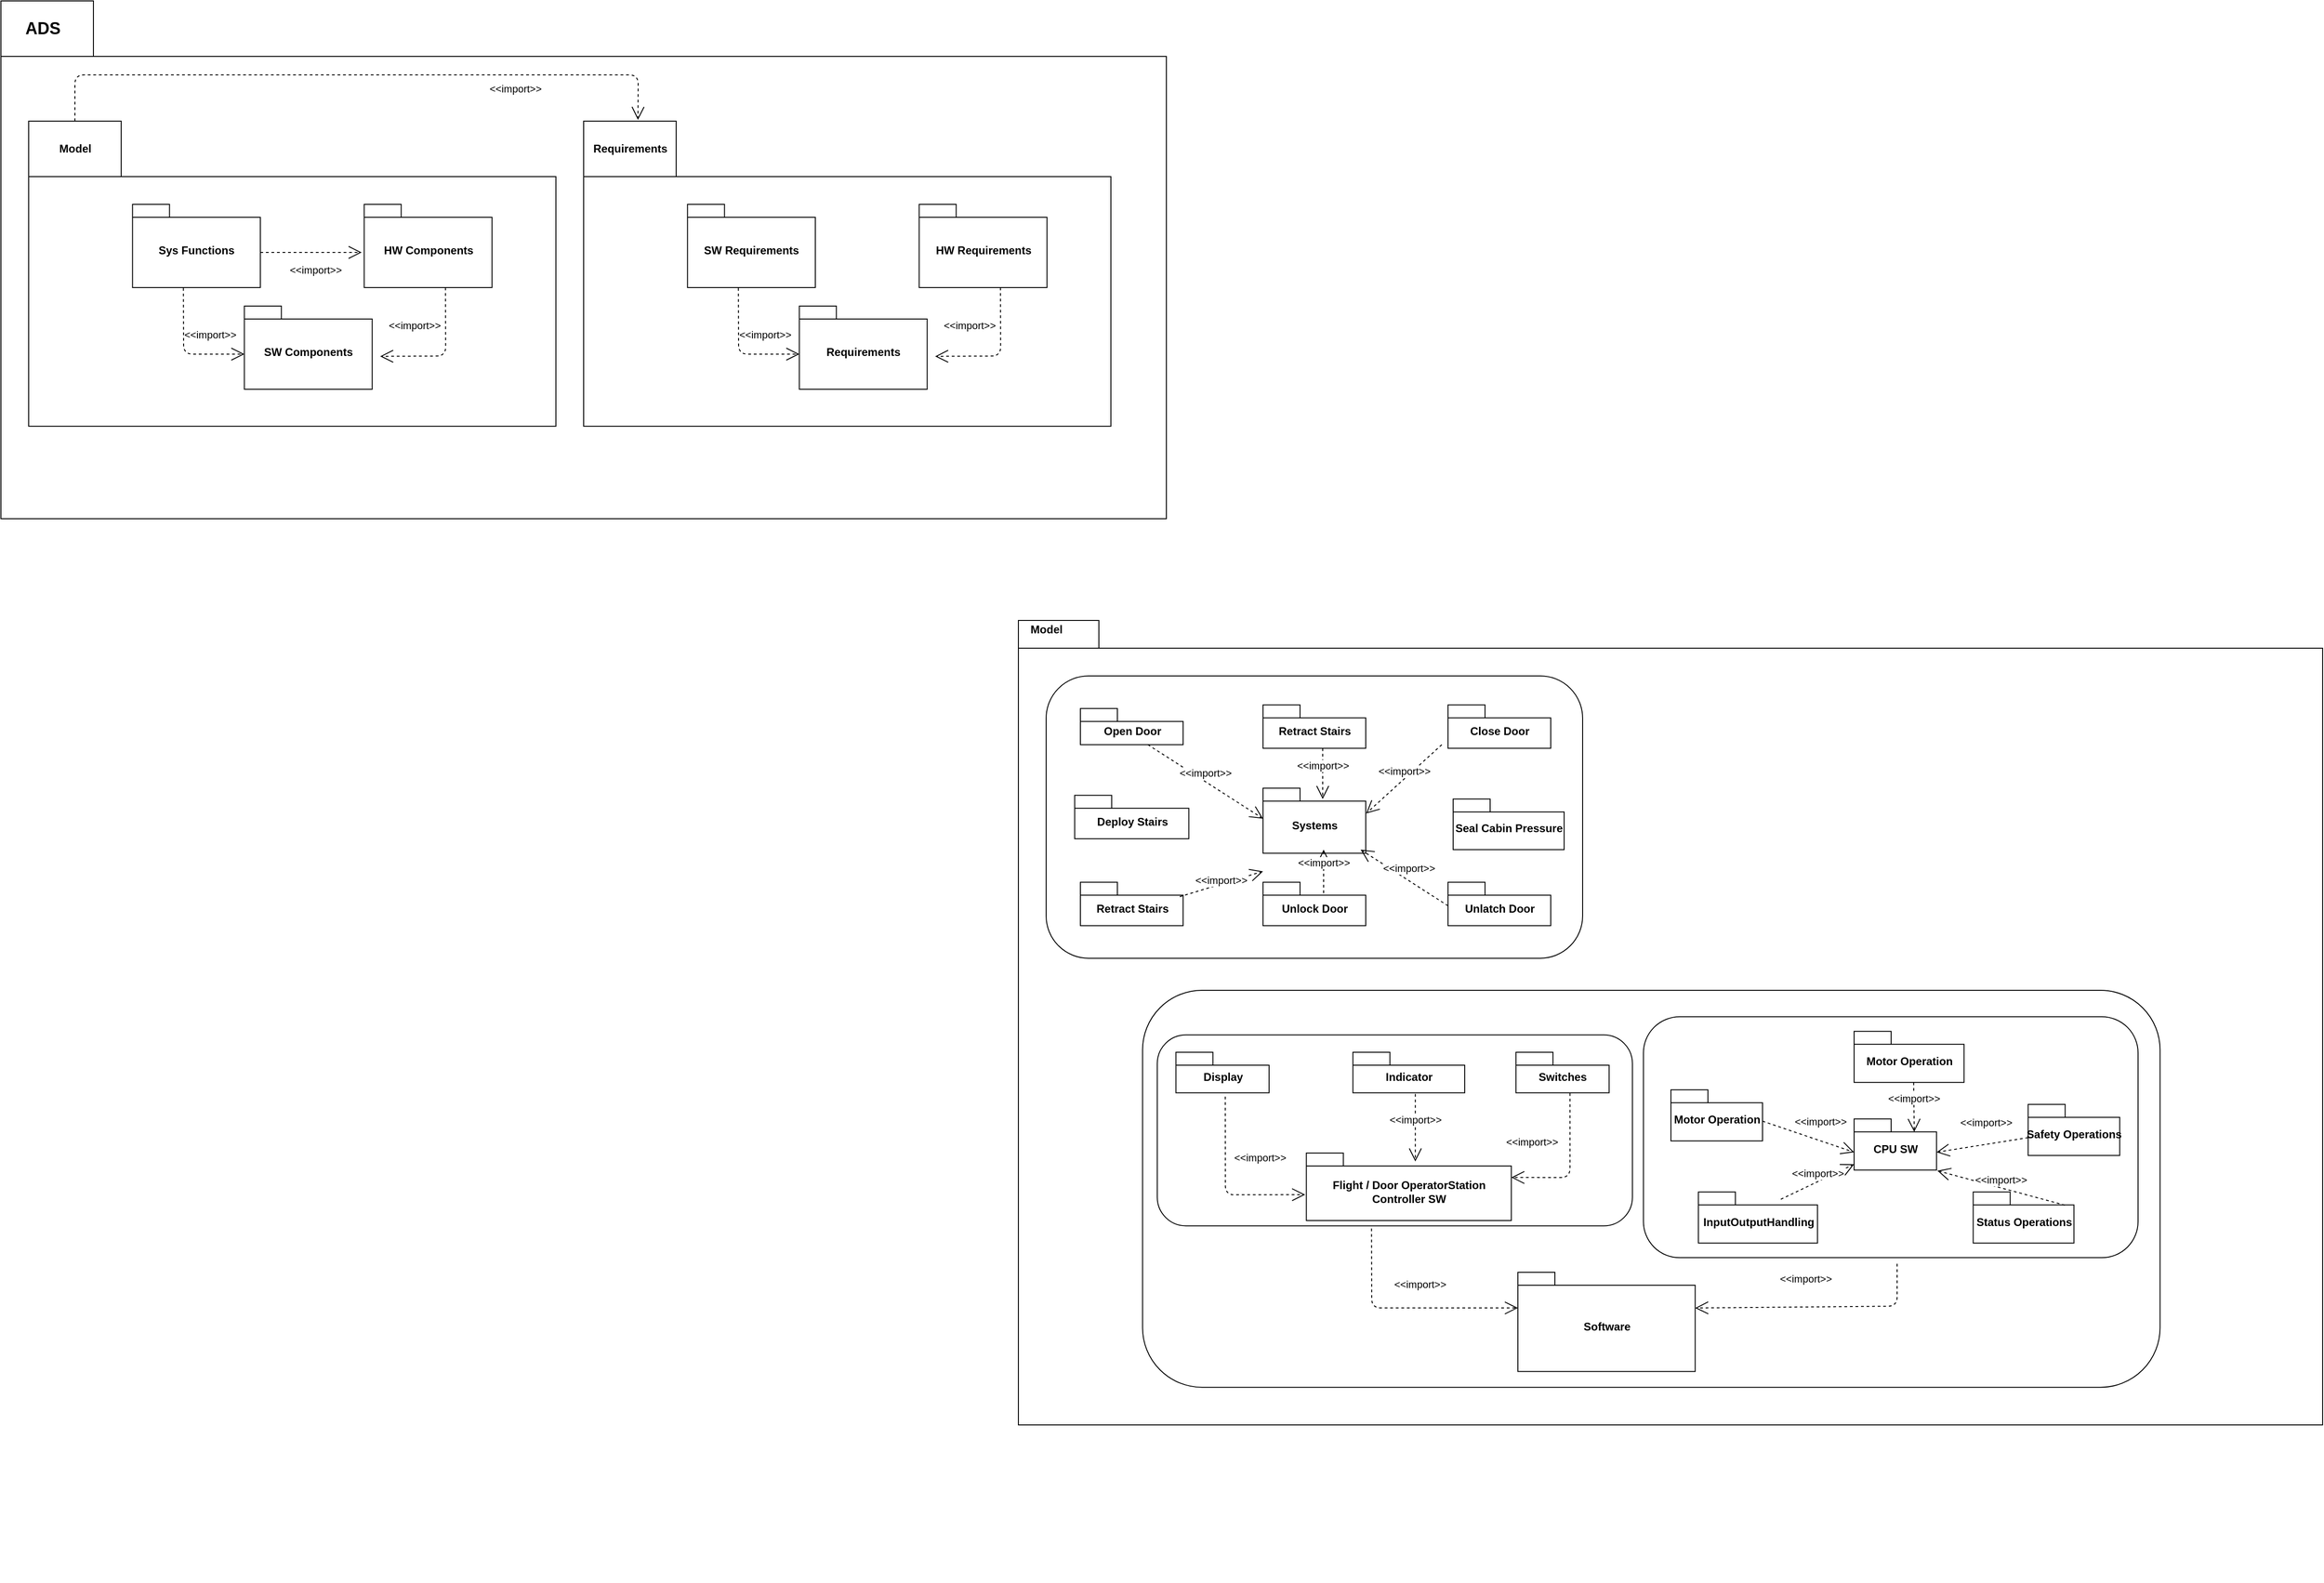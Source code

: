 <mxfile version="14.7.0" type="github">
  <diagram name="Page-1" id="5f0bae14-7c28-e335-631c-24af17079c00">
    <mxGraphModel dx="2591" dy="1030" grid="1" gridSize="10" guides="1" tooltips="1" connect="1" arrows="1" fold="1" page="1" pageScale="1" pageWidth="1100" pageHeight="850" background="none" math="0" shadow="0">
      <root>
        <mxCell id="0" />
        <mxCell id="1" parent="0" />
        <mxCell id="LVj0R4BeIXPEFF04GviU-104" value="" style="shape=folder;fontStyle=1;spacingTop=10;tabWidth=100;tabHeight=60;tabPosition=left;html=1;" vertex="1" parent="1">
          <mxGeometry x="-780" y="620" width="1260" height="560" as="geometry" />
        </mxCell>
        <mxCell id="LVj0R4BeIXPEFF04GviU-92" value="" style="group" vertex="1" connectable="0" parent="1">
          <mxGeometry x="320" y="1290" width="1410" height="1040" as="geometry" />
        </mxCell>
        <mxCell id="LVj0R4BeIXPEFF04GviU-5" value="&amp;nbsp;&amp;nbsp;" style="shape=folder;fontStyle=1;spacingTop=10;tabWidth=40;tabHeight=30;tabPosition=left;html=1;" vertex="1" parent="LVj0R4BeIXPEFF04GviU-92">
          <mxGeometry width="1410" height="870" as="geometry" />
        </mxCell>
        <mxCell id="LVj0R4BeIXPEFF04GviU-16" value="Model" style="text;html=1;align=center;verticalAlign=middle;resizable=0;points=[];autosize=1;strokeColor=none;fontStyle=1" vertex="1" parent="LVj0R4BeIXPEFF04GviU-92">
          <mxGeometry x="5" width="50" height="20" as="geometry" />
        </mxCell>
        <mxCell id="LVj0R4BeIXPEFF04GviU-90" value="" style="group" vertex="1" connectable="0" parent="LVj0R4BeIXPEFF04GviU-92">
          <mxGeometry x="150" y="399.999" width="1110" height="572.477" as="geometry" />
        </mxCell>
        <mxCell id="LVj0R4BeIXPEFF04GviU-38" value="" style="group" vertex="1" connectable="0" parent="LVj0R4BeIXPEFF04GviU-90">
          <mxGeometry width="1110" height="572.477" as="geometry" />
        </mxCell>
        <mxCell id="LVj0R4BeIXPEFF04GviU-39" value="z" style="group" vertex="1" connectable="0" parent="LVj0R4BeIXPEFF04GviU-38">
          <mxGeometry width="1110" height="572.477" as="geometry" />
        </mxCell>
        <mxCell id="LVj0R4BeIXPEFF04GviU-40" value="" style="group" vertex="1" connectable="0" parent="LVj0R4BeIXPEFF04GviU-39">
          <mxGeometry x="-35.744" width="1145.744" height="572.477" as="geometry" />
        </mxCell>
        <mxCell id="LVj0R4BeIXPEFF04GviU-41" value="" style="rounded=1;whiteSpace=wrap;html=1;" vertex="1" parent="LVj0R4BeIXPEFF04GviU-40">
          <mxGeometry x="20" width="1100" height="429.358" as="geometry" />
        </mxCell>
        <mxCell id="LVj0R4BeIXPEFF04GviU-42" value="Software" style="shape=folder;fontStyle=1;spacingTop=10;tabWidth=40;tabHeight=14;tabPosition=left;html=1;" vertex="1" parent="LVj0R4BeIXPEFF04GviU-40">
          <mxGeometry x="425.748" y="304.964" width="191.677" height="107.242" as="geometry" />
        </mxCell>
        <mxCell id="LVj0R4BeIXPEFF04GviU-71" value="" style="group" vertex="1" connectable="0" parent="LVj0R4BeIXPEFF04GviU-40">
          <mxGeometry x="561.49" y="28.624" width="584.25" height="276.344" as="geometry" />
        </mxCell>
        <mxCell id="LVj0R4BeIXPEFF04GviU-65" value="" style="group" vertex="1" connectable="0" parent="LVj0R4BeIXPEFF04GviU-71">
          <mxGeometry width="584.25" height="276.344" as="geometry" />
        </mxCell>
        <mxCell id="LVj0R4BeIXPEFF04GviU-59" value="" style="rounded=1;whiteSpace=wrap;html=1;" vertex="1" parent="LVj0R4BeIXPEFF04GviU-65">
          <mxGeometry width="534.737" height="260.553" as="geometry" />
        </mxCell>
        <mxCell id="LVj0R4BeIXPEFF04GviU-50" value="CPU SW" style="shape=folder;fontStyle=1;spacingTop=10;tabWidth=40;tabHeight=14;tabPosition=left;html=1;" vertex="1" parent="LVj0R4BeIXPEFF04GviU-65">
          <mxGeometry x="227.758" y="110.538" width="89.123" height="55.269" as="geometry" />
        </mxCell>
        <mxCell id="LVj0R4BeIXPEFF04GviU-60" value="Motor Operation" style="shape=folder;fontStyle=1;spacingTop=10;tabWidth=40;tabHeight=14;tabPosition=left;html=1;" vertex="1" parent="LVj0R4BeIXPEFF04GviU-65">
          <mxGeometry x="227.758" y="15.791" width="118.831" height="55.269" as="geometry" />
        </mxCell>
        <mxCell id="LVj0R4BeIXPEFF04GviU-61" value="Safety Operations&lt;span style=&quot;color: rgba(0 , 0 , 0 , 0) ; font-family: monospace ; font-size: 0px ; font-weight: 400&quot;&gt;%3CmxGraphModel%3E%3Croot%3E%3CmxCell%20id%3D%220%22%2F%3E%3CmxCell%20id%3D%221%22%20parent%3D%220%22%2F%3E%3CmxCell%20id%3D%222%22%20value%3D%22Motor%20Operation%22%20style%3D%22shape%3Dfolder%3BfontStyle%3D1%3BspacingTop%3D10%3BtabWidth%3D40%3BtabHeight%3D14%3BtabPosition%3Dleft%3Bhtml%3D1%3B%22%20vertex%3D%221%22%20parent%3D%221%22%3E%3CmxGeometry%20x%3D%221029.654%22%20y%3D%22930%22%20width%3D%22146.9%22%20height%3D%2270%22%20as%3D%22geometry%22%2F%3E%3C%2FmxCell%3E%3C%2Froot%3E%3C%2FmxGraphModel%3E&lt;/span&gt;" style="shape=folder;fontStyle=1;spacingTop=10;tabWidth=40;tabHeight=14;tabPosition=left;html=1;" vertex="1" parent="LVj0R4BeIXPEFF04GviU-65">
          <mxGeometry x="415.907" y="94.747" width="99.025" height="55.269" as="geometry" />
        </mxCell>
        <mxCell id="LVj0R4BeIXPEFF04GviU-62" value="Status Operations" style="shape=folder;fontStyle=1;spacingTop=10;tabWidth=40;tabHeight=14;tabPosition=left;html=1;" vertex="1" parent="LVj0R4BeIXPEFF04GviU-65">
          <mxGeometry x="356.492" y="189.493" width="108.928" height="55.269" as="geometry" />
        </mxCell>
        <mxCell id="LVj0R4BeIXPEFF04GviU-63" value="InputOutputHandling" style="shape=folder;fontStyle=1;spacingTop=10;tabWidth=40;tabHeight=14;tabPosition=left;html=1;" vertex="1" parent="LVj0R4BeIXPEFF04GviU-65">
          <mxGeometry x="59.415" y="189.493" width="128.733" height="55.269" as="geometry" />
        </mxCell>
        <mxCell id="LVj0R4BeIXPEFF04GviU-64" value="Motor Operation" style="shape=folder;fontStyle=1;spacingTop=10;tabWidth=40;tabHeight=14;tabPosition=left;html=1;" vertex="1" parent="LVj0R4BeIXPEFF04GviU-65">
          <mxGeometry x="29.708" y="78.955" width="99.025" height="55.269" as="geometry" />
        </mxCell>
        <mxCell id="LVj0R4BeIXPEFF04GviU-66" value="&amp;lt;&amp;lt;import&amp;gt;&amp;gt;" style="edgeStyle=none;html=1;endArrow=open;endSize=12;dashed=1;verticalAlign=bottom;entryX=0;entryY=0;entryDx=65;entryDy=14;entryPerimeter=0;" edge="1" parent="LVj0R4BeIXPEFF04GviU-65" target="LVj0R4BeIXPEFF04GviU-50">
          <mxGeometry width="160" relative="1" as="geometry">
            <mxPoint x="292.125" y="71.06" as="sourcePoint" />
            <mxPoint x="297.076" y="168.175" as="targetPoint" />
          </mxGeometry>
        </mxCell>
        <mxCell id="LVj0R4BeIXPEFF04GviU-69" value="&amp;lt;&amp;lt;import&amp;gt;&amp;gt;" style="edgeStyle=none;html=1;endArrow=open;endSize=12;dashed=1;verticalAlign=bottom;entryX=0;entryY=0;entryDx=90;entryDy=56;entryPerimeter=0;" edge="1" parent="LVj0R4BeIXPEFF04GviU-65" target="LVj0R4BeIXPEFF04GviU-50">
          <mxGeometry width="160" relative="1" as="geometry">
            <mxPoint x="455.515" y="203.705" as="sourcePoint" />
            <mxPoint x="356.492" y="165.807" as="targetPoint" />
          </mxGeometry>
        </mxCell>
        <mxCell id="LVj0R4BeIXPEFF04GviU-87" value="&amp;lt;&amp;lt;import&amp;gt;&amp;gt;" style="edgeStyle=none;html=1;endArrow=open;endSize=12;dashed=1;verticalAlign=bottom;entryX=0;entryY=0;entryDx=89.123;entryDy=35.963;entryPerimeter=0;exitX=0;exitY=0;exitDx=0;exitDy=35.963;exitPerimeter=0;" edge="1" parent="LVj0R4BeIXPEFF04GviU-65" source="LVj0R4BeIXPEFF04GviU-61" target="LVj0R4BeIXPEFF04GviU-50">
          <mxGeometry x="-0.121" y="-14" width="160" relative="1" as="geometry">
            <mxPoint x="419.991" y="75.982" as="sourcePoint" />
            <mxPoint x="519.018" y="93.406" as="targetPoint" />
            <mxPoint as="offset" />
          </mxGeometry>
        </mxCell>
        <mxCell id="LVj0R4BeIXPEFF04GviU-67" value="&amp;lt;&amp;lt;import&amp;gt;&amp;gt;" style="edgeStyle=none;html=1;endArrow=open;endSize=12;dashed=1;verticalAlign=bottom;entryX=0;entryY=0;entryDx=0;entryDy=35.963;entryPerimeter=0;" edge="1" parent="LVj0R4BeIXPEFF04GviU-71" target="LVj0R4BeIXPEFF04GviU-50">
          <mxGeometry x="0.197" y="11" width="160" relative="1" as="geometry">
            <mxPoint x="128.731" y="112.906" as="sourcePoint" />
            <mxPoint x="131.932" y="163.438" as="targetPoint" />
            <mxPoint as="offset" />
          </mxGeometry>
        </mxCell>
        <mxCell id="LVj0R4BeIXPEFF04GviU-68" value="&amp;lt;&amp;lt;import&amp;gt;&amp;gt;" style="edgeStyle=none;html=1;endArrow=open;endSize=12;dashed=1;verticalAlign=bottom;" edge="1" parent="LVj0R4BeIXPEFF04GviU-71" target="LVj0R4BeIXPEFF04GviU-50">
          <mxGeometry width="160" relative="1" as="geometry">
            <mxPoint x="148.536" y="197.389" as="sourcePoint" />
            <mxPoint x="247.564" y="214.814" as="targetPoint" />
          </mxGeometry>
        </mxCell>
        <mxCell id="LVj0R4BeIXPEFF04GviU-72" value="" style="group" vertex="1" connectable="0" parent="LVj0R4BeIXPEFF04GviU-40">
          <mxGeometry x="15.75" y="30" width="594.25" height="219.01" as="geometry" />
        </mxCell>
        <mxCell id="LVj0R4BeIXPEFF04GviU-73" value="" style="group" vertex="1" connectable="0" parent="LVj0R4BeIXPEFF04GviU-72">
          <mxGeometry y="18.251" width="594.25" height="219.01" as="geometry" />
        </mxCell>
        <mxCell id="LVj0R4BeIXPEFF04GviU-74" value="" style="rounded=1;whiteSpace=wrap;html=1;" vertex="1" parent="LVj0R4BeIXPEFF04GviU-73">
          <mxGeometry x="20.144" width="513.674" height="206.499" as="geometry" />
        </mxCell>
        <mxCell id="LVj0R4BeIXPEFF04GviU-75" value="Flight / Door OperatorStation &lt;br&gt;Controller SW" style="shape=folder;fontStyle=1;spacingTop=10;tabWidth=40;tabHeight=14;tabPosition=left;html=1;" vertex="1" parent="LVj0R4BeIXPEFF04GviU-73">
          <mxGeometry x="181.297" y="127.756" width="221.585" height="73.003" as="geometry" />
        </mxCell>
        <mxCell id="LVj0R4BeIXPEFF04GviU-76" value="Indicator" style="shape=folder;fontStyle=1;spacingTop=10;tabWidth=40;tabHeight=14;tabPosition=left;html=1;" vertex="1" parent="LVj0R4BeIXPEFF04GviU-73">
          <mxGeometry x="231.657" y="18.775" width="120.864" height="43.802" as="geometry" />
        </mxCell>
        <mxCell id="LVj0R4BeIXPEFF04GviU-77" value="Switches" style="shape=folder;fontStyle=1;spacingTop=10;tabWidth=40;tabHeight=14;tabPosition=left;html=1;" vertex="1" parent="LVj0R4BeIXPEFF04GviU-73">
          <mxGeometry x="407.917" y="18.772" width="100.72" height="43.802" as="geometry" />
        </mxCell>
        <mxCell id="LVj0R4BeIXPEFF04GviU-80" value="Display" style="shape=folder;fontStyle=1;spacingTop=10;tabWidth=40;tabHeight=14;tabPosition=left;html=1;" vertex="1" parent="LVj0R4BeIXPEFF04GviU-73">
          <mxGeometry x="40.288" y="18.772" width="100.72" height="43.802" as="geometry" />
        </mxCell>
        <mxCell id="LVj0R4BeIXPEFF04GviU-81" value="&amp;lt;&amp;lt;import&amp;gt;&amp;gt;" style="edgeStyle=none;html=1;endArrow=open;endSize=12;dashed=1;verticalAlign=bottom;" edge="1" parent="LVj0R4BeIXPEFF04GviU-73">
          <mxGeometry width="160" relative="1" as="geometry">
            <mxPoint x="299.119" y="63.878" as="sourcePoint" />
            <mxPoint x="299.119" y="136.881" as="targetPoint" />
          </mxGeometry>
        </mxCell>
        <mxCell id="LVj0R4BeIXPEFF04GviU-85" value="&amp;lt;&amp;lt;import&amp;gt;&amp;gt;" style="edgeStyle=none;html=1;endArrow=open;endSize=12;dashed=1;verticalAlign=bottom;" edge="1" parent="LVj0R4BeIXPEFF04GviU-73">
          <mxGeometry x="0.491" y="31" width="160" relative="1" as="geometry">
            <mxPoint x="93.65" y="66.743" as="sourcePoint" />
            <mxPoint x="179.994" y="172.75" as="targetPoint" />
            <Array as="points">
              <mxPoint x="93.77" y="172.948" />
            </Array>
            <mxPoint as="offset" />
          </mxGeometry>
        </mxCell>
        <mxCell id="LVj0R4BeIXPEFF04GviU-86" value="&amp;lt;&amp;lt;import&amp;gt;&amp;gt;" style="edgeStyle=none;html=1;endArrow=open;endSize=12;dashed=1;verticalAlign=bottom;" edge="1" parent="LVj0R4BeIXPEFF04GviU-73">
          <mxGeometry x="0.718" y="-29" width="160" relative="1" as="geometry">
            <mxPoint x="466.315" y="62.965" as="sourcePoint" />
            <mxPoint x="402.881" y="154.156" as="targetPoint" />
            <Array as="points">
              <mxPoint x="466.315" y="154.22" />
            </Array>
            <mxPoint as="offset" />
          </mxGeometry>
        </mxCell>
        <mxCell id="LVj0R4BeIXPEFF04GviU-88" value="&amp;lt;&amp;lt;import&amp;gt;&amp;gt;" style="edgeStyle=none;html=1;endArrow=open;endSize=12;dashed=1;verticalAlign=bottom;entryX=0;entryY=0;entryDx=0;entryDy=38.6;entryPerimeter=0;" edge="1" parent="LVj0R4BeIXPEFF04GviU-40" target="LVj0R4BeIXPEFF04GviU-42">
          <mxGeometry x="0.127" y="17" width="160" relative="1" as="geometry">
            <mxPoint x="267.514" y="257.615" as="sourcePoint" />
            <mxPoint x="185.744" y="348.257" as="targetPoint" />
            <Array as="points">
              <mxPoint x="267.744" y="343.486" />
            </Array>
            <mxPoint as="offset" />
          </mxGeometry>
        </mxCell>
        <mxCell id="LVj0R4BeIXPEFF04GviU-89" value="&amp;lt;&amp;lt;import&amp;gt;&amp;gt;" style="edgeStyle=none;html=1;endArrow=open;endSize=12;dashed=1;verticalAlign=bottom;entryX=0;entryY=0;entryDx=191.677;entryDy=38.6;entryPerimeter=0;" edge="1" parent="LVj0R4BeIXPEFF04GviU-90" target="LVj0R4BeIXPEFF04GviU-42">
          <mxGeometry x="0.098" y="-20" width="160" relative="1" as="geometry">
            <mxPoint x="800" y="295.78" as="sourcePoint" />
            <mxPoint x="520" y="381.651" as="targetPoint" />
            <mxPoint y="-1" as="offset" />
            <Array as="points">
              <mxPoint x="800" y="341.578" />
            </Array>
          </mxGeometry>
        </mxCell>
        <mxCell id="LVj0R4BeIXPEFF04GviU-37" value="" style="group" vertex="1" connectable="0" parent="LVj0R4BeIXPEFF04GviU-92">
          <mxGeometry x="50" y="60.004" width="580" height="305.321" as="geometry" />
        </mxCell>
        <mxCell id="LVj0R4BeIXPEFF04GviU-23" value="z" style="group" vertex="1" connectable="0" parent="LVj0R4BeIXPEFF04GviU-37">
          <mxGeometry width="580" height="305.321" as="geometry" />
        </mxCell>
        <mxCell id="LVj0R4BeIXPEFF04GviU-29" value="" style="group" vertex="1" connectable="0" parent="LVj0R4BeIXPEFF04GviU-23">
          <mxGeometry x="-20" width="580" height="305.321" as="geometry" />
        </mxCell>
        <mxCell id="LVj0R4BeIXPEFF04GviU-22" value="" style="rounded=1;whiteSpace=wrap;html=1;" vertex="1" parent="LVj0R4BeIXPEFF04GviU-29">
          <mxGeometry width="580" height="305.321" as="geometry" />
        </mxCell>
        <mxCell id="LVj0R4BeIXPEFF04GviU-6" value="Systems" style="shape=folder;fontStyle=1;spacingTop=10;tabWidth=40;tabHeight=14;tabPosition=left;html=1;" vertex="1" parent="LVj0R4BeIXPEFF04GviU-29">
          <mxGeometry x="234.468" y="121.346" width="111.064" height="70.459" as="geometry" />
        </mxCell>
        <mxCell id="LVj0R4BeIXPEFF04GviU-11" value="Open Door" style="shape=folder;fontStyle=1;spacingTop=10;tabWidth=40;tabHeight=14;tabPosition=left;html=1;" vertex="1" parent="LVj0R4BeIXPEFF04GviU-29">
          <mxGeometry x="37.02" y="35.229" width="111.06" height="39.144" as="geometry" />
        </mxCell>
        <mxCell id="LVj0R4BeIXPEFF04GviU-10" value="Deploy Stairs" style="shape=folder;fontStyle=1;spacingTop=10;tabWidth=40;tabHeight=14;tabPosition=left;html=1;" vertex="1" parent="LVj0R4BeIXPEFF04GviU-29">
          <mxGeometry x="30.85" y="129.174" width="123.4" height="46.972" as="geometry" />
        </mxCell>
        <mxCell id="LVj0R4BeIXPEFF04GviU-24" value="Retract Stairs" style="shape=folder;fontStyle=1;spacingTop=10;tabWidth=40;tabHeight=14;tabPosition=left;html=1;" vertex="1" parent="LVj0R4BeIXPEFF04GviU-29">
          <mxGeometry x="37.02" y="223.119" width="111.06" height="46.972" as="geometry" />
        </mxCell>
        <mxCell id="LVj0R4BeIXPEFF04GviU-26" value="Unlock Door" style="shape=folder;fontStyle=1;spacingTop=10;tabWidth=40;tabHeight=14;tabPosition=left;html=1;" vertex="1" parent="LVj0R4BeIXPEFF04GviU-29">
          <mxGeometry x="234.47" y="223.119" width="111.06" height="46.972" as="geometry" />
        </mxCell>
        <mxCell id="LVj0R4BeIXPEFF04GviU-25" value="Retract Stairs" style="shape=folder;fontStyle=1;spacingTop=10;tabWidth=40;tabHeight=14;tabPosition=left;html=1;" vertex="1" parent="LVj0R4BeIXPEFF04GviU-29">
          <mxGeometry x="234.47" y="31.315" width="111.06" height="46.972" as="geometry" />
        </mxCell>
        <mxCell id="LVj0R4BeIXPEFF04GviU-27" value="Close Door" style="shape=folder;fontStyle=1;spacingTop=10;tabWidth=40;tabHeight=14;tabPosition=left;html=1;" vertex="1" parent="LVj0R4BeIXPEFF04GviU-29">
          <mxGeometry x="434.47" y="31.315" width="111.06" height="46.972" as="geometry" />
        </mxCell>
        <mxCell id="LVj0R4BeIXPEFF04GviU-28" value="Unlatch Door" style="shape=folder;fontStyle=1;spacingTop=10;tabWidth=40;tabHeight=14;tabPosition=left;html=1;" vertex="1" parent="LVj0R4BeIXPEFF04GviU-29">
          <mxGeometry x="434.47" y="223.119" width="111.06" height="46.972" as="geometry" />
        </mxCell>
        <mxCell id="LVj0R4BeIXPEFF04GviU-9" value="Seal Cabin Pressure" style="shape=folder;fontStyle=1;spacingTop=10;tabWidth=40;tabHeight=14;tabPosition=left;html=1;" vertex="1" parent="LVj0R4BeIXPEFF04GviU-29">
          <mxGeometry x="440" y="133.089" width="120" height="54.801" as="geometry" />
        </mxCell>
        <mxCell id="LVj0R4BeIXPEFF04GviU-30" value="&amp;lt;&amp;lt;import&amp;gt;&amp;gt;" style="edgeStyle=none;html=1;endArrow=open;endSize=12;dashed=1;verticalAlign=bottom;entryX=0;entryY=0;entryDx=0;entryDy=33;entryPerimeter=0;" edge="1" parent="LVj0R4BeIXPEFF04GviU-29" target="LVj0R4BeIXPEFF04GviU-6">
          <mxGeometry width="160" relative="1" as="geometry">
            <mxPoint x="110" y="74.373" as="sourcePoint" />
            <mxPoint x="270" y="74.373" as="targetPoint" />
          </mxGeometry>
        </mxCell>
        <mxCell id="LVj0R4BeIXPEFF04GviU-31" value="&amp;lt;&amp;lt;import&amp;gt;&amp;gt;" style="edgeStyle=none;html=1;endArrow=open;endSize=12;dashed=1;verticalAlign=bottom;" edge="1" parent="LVj0R4BeIXPEFF04GviU-29">
          <mxGeometry width="160" relative="1" as="geometry">
            <mxPoint x="427.77" y="74.373" as="sourcePoint" />
            <mxPoint x="346" y="148.746" as="targetPoint" />
          </mxGeometry>
        </mxCell>
        <mxCell id="LVj0R4BeIXPEFF04GviU-32" value="&amp;lt;&amp;lt;import&amp;gt;&amp;gt;" style="edgeStyle=none;html=1;endArrow=open;endSize=12;dashed=1;verticalAlign=bottom;entryX=0;entryY=0;entryDx=0;entryDy=90;entryPerimeter=0;" edge="1" parent="LVj0R4BeIXPEFF04GviU-29" target="LVj0R4BeIXPEFF04GviU-6">
          <mxGeometry x="-0.043" y="-4" width="160" relative="1" as="geometry">
            <mxPoint x="144.47" y="238.777" as="sourcePoint" />
            <mxPoint x="234.47" y="156.575" as="targetPoint" />
            <mxPoint y="1" as="offset" />
          </mxGeometry>
        </mxCell>
        <mxCell id="LVj0R4BeIXPEFF04GviU-35" value="&amp;lt;&amp;lt;import&amp;gt;&amp;gt;" style="edgeStyle=none;html=1;endArrow=open;endSize=12;dashed=1;verticalAlign=bottom;" edge="1" parent="LVj0R4BeIXPEFF04GviU-29">
          <mxGeometry width="160" relative="1" as="geometry">
            <mxPoint x="299" y="78.287" as="sourcePoint" />
            <mxPoint x="299" y="133.089" as="targetPoint" />
          </mxGeometry>
        </mxCell>
        <mxCell id="LVj0R4BeIXPEFF04GviU-36" value="&amp;lt;&amp;lt;import&amp;gt;&amp;gt;" style="edgeStyle=none;html=1;endArrow=open;endSize=12;dashed=1;verticalAlign=bottom;" edge="1" parent="LVj0R4BeIXPEFF04GviU-29">
          <mxGeometry width="160" relative="1" as="geometry">
            <mxPoint x="300" y="234.862" as="sourcePoint" />
            <mxPoint x="300" y="187.89" as="targetPoint" />
          </mxGeometry>
        </mxCell>
        <mxCell id="LVj0R4BeIXPEFF04GviU-34" value="&amp;lt;&amp;lt;import&amp;gt;&amp;gt;" style="edgeStyle=none;html=1;endArrow=open;endSize=12;dashed=1;verticalAlign=bottom;exitX=0;exitY=0;exitDx=0;exitDy=25.5;exitPerimeter=0;" edge="1" parent="LVj0R4BeIXPEFF04GviU-37" source="LVj0R4BeIXPEFF04GviU-28">
          <mxGeometry x="-0.043" y="-4" width="160" relative="1" as="geometry">
            <mxPoint x="415" y="227.034" as="sourcePoint" />
            <mxPoint x="320" y="187.89" as="targetPoint" />
            <mxPoint y="1" as="offset" />
          </mxGeometry>
        </mxCell>
        <mxCell id="LVj0R4BeIXPEFF04GviU-103" value="" style="group" vertex="1" connectable="0" parent="LVj0R4BeIXPEFF04GviU-92">
          <mxGeometry x="-470" y="-540" width="570" height="330" as="geometry" />
        </mxCell>
        <mxCell id="LVj0R4BeIXPEFF04GviU-101" value="" style="shape=folder;fontStyle=1;spacingTop=10;tabWidth=100;tabHeight=60;tabPosition=left;html=1;" vertex="1" parent="LVj0R4BeIXPEFF04GviU-103">
          <mxGeometry width="570" height="330" as="geometry" />
        </mxCell>
        <mxCell id="LVj0R4BeIXPEFF04GviU-100" value="" style="group" vertex="1" connectable="0" parent="LVj0R4BeIXPEFF04GviU-103">
          <mxGeometry x="86.364" y="70" width="431.818" height="260" as="geometry" />
        </mxCell>
        <mxCell id="LVj0R4BeIXPEFF04GviU-93" value="Requirements" style="shape=folder;fontStyle=1;spacingTop=10;tabWidth=40;tabHeight=14;tabPosition=left;html=1;" vertex="1" parent="LVj0R4BeIXPEFF04GviU-100">
          <mxGeometry x="146.818" y="130" width="138.182" height="90" as="geometry" />
        </mxCell>
        <mxCell id="LVj0R4BeIXPEFF04GviU-95" value="SW Requirements" style="shape=folder;fontStyle=1;spacingTop=10;tabWidth=40;tabHeight=14;tabPosition=left;html=1;" vertex="1" parent="LVj0R4BeIXPEFF04GviU-100">
          <mxGeometry x="25.909" y="20" width="138.182" height="90" as="geometry" />
        </mxCell>
        <mxCell id="LVj0R4BeIXPEFF04GviU-96" value="HW Requirements" style="shape=folder;fontStyle=1;spacingTop=10;tabWidth=40;tabHeight=14;tabPosition=left;html=1;" vertex="1" parent="LVj0R4BeIXPEFF04GviU-100">
          <mxGeometry x="276.364" y="20" width="138.182" height="90" as="geometry" />
        </mxCell>
        <mxCell id="LVj0R4BeIXPEFF04GviU-97" value="&amp;lt;&amp;lt;import&amp;gt;&amp;gt;" style="edgeStyle=none;html=1;endArrow=open;endSize=12;dashed=1;verticalAlign=bottom;" edge="1" parent="LVj0R4BeIXPEFF04GviU-100">
          <mxGeometry x="0.486" y="-24" width="160" relative="1" as="geometry">
            <mxPoint x="364.256" y="109.997" as="sourcePoint" />
            <mxPoint x="293.636" y="184.37" as="targetPoint" />
            <Array as="points">
              <mxPoint x="364.455" y="184" />
            </Array>
            <mxPoint as="offset" />
          </mxGeometry>
        </mxCell>
        <mxCell id="LVj0R4BeIXPEFF04GviU-98" value="&amp;lt;&amp;lt;import&amp;gt;&amp;gt;" style="edgeStyle=none;html=1;endArrow=open;endSize=12;dashed=1;verticalAlign=bottom;entryX=0;entryY=0;entryDx=0;entryDy=52;entryPerimeter=0;exitX=0.398;exitY=1.006;exitDx=0;exitDy=0;exitPerimeter=0;" edge="1" parent="LVj0R4BeIXPEFF04GviU-100" source="LVj0R4BeIXPEFF04GviU-95" target="LVj0R4BeIXPEFF04GviU-93">
          <mxGeometry x="0.458" y="12" width="160" relative="1" as="geometry">
            <mxPoint x="96.529" y="109.997" as="sourcePoint" />
            <mxPoint x="25.909" y="184.37" as="targetPoint" />
            <Array as="points">
              <mxPoint x="81.182" y="182" />
            </Array>
            <mxPoint as="offset" />
          </mxGeometry>
        </mxCell>
        <mxCell id="LVj0R4BeIXPEFF04GviU-102" value="&lt;b&gt;Requirements&lt;/b&gt;" style="text;html=1;align=center;verticalAlign=middle;resizable=0;points=[];autosize=1;strokeColor=none;" vertex="1" parent="LVj0R4BeIXPEFF04GviU-103">
          <mxGeometry y="20" width="100" height="20" as="geometry" />
        </mxCell>
        <mxCell id="LVj0R4BeIXPEFF04GviU-106" value="&lt;b&gt;&lt;font style=&quot;font-size: 18px&quot;&gt;ADS&lt;/font&gt;&lt;/b&gt;" style="text;html=1;align=center;verticalAlign=middle;resizable=0;points=[];autosize=1;strokeColor=none;" vertex="1" parent="1">
          <mxGeometry x="-760" y="640" width="50" height="20" as="geometry" />
        </mxCell>
        <mxCell id="LVj0R4BeIXPEFF04GviU-107" value="" style="group" vertex="1" connectable="0" parent="1">
          <mxGeometry x="-750" y="750" width="570" height="330" as="geometry" />
        </mxCell>
        <mxCell id="LVj0R4BeIXPEFF04GviU-108" value="" style="shape=folder;fontStyle=1;spacingTop=10;tabWidth=100;tabHeight=60;tabPosition=left;html=1;" vertex="1" parent="LVj0R4BeIXPEFF04GviU-107">
          <mxGeometry width="570" height="330" as="geometry" />
        </mxCell>
        <mxCell id="LVj0R4BeIXPEFF04GviU-109" value="" style="group" vertex="1" connectable="0" parent="LVj0R4BeIXPEFF04GviU-107">
          <mxGeometry x="86.364" y="70" width="431.818" height="260" as="geometry" />
        </mxCell>
        <mxCell id="LVj0R4BeIXPEFF04GviU-110" value="SW Components" style="shape=folder;fontStyle=1;spacingTop=10;tabWidth=40;tabHeight=14;tabPosition=left;html=1;" vertex="1" parent="LVj0R4BeIXPEFF04GviU-109">
          <mxGeometry x="146.818" y="130" width="138.182" height="90" as="geometry" />
        </mxCell>
        <mxCell id="LVj0R4BeIXPEFF04GviU-111" value="Sys Functions" style="shape=folder;fontStyle=1;spacingTop=10;tabWidth=40;tabHeight=14;tabPosition=left;html=1;" vertex="1" parent="LVj0R4BeIXPEFF04GviU-109">
          <mxGeometry x="25.909" y="20" width="138.182" height="90" as="geometry" />
        </mxCell>
        <mxCell id="LVj0R4BeIXPEFF04GviU-112" value="HW Components" style="shape=folder;fontStyle=1;spacingTop=10;tabWidth=40;tabHeight=14;tabPosition=left;html=1;" vertex="1" parent="LVj0R4BeIXPEFF04GviU-109">
          <mxGeometry x="276.364" y="20" width="138.182" height="90" as="geometry" />
        </mxCell>
        <mxCell id="LVj0R4BeIXPEFF04GviU-113" value="&amp;lt;&amp;lt;import&amp;gt;&amp;gt;" style="edgeStyle=none;html=1;endArrow=open;endSize=12;dashed=1;verticalAlign=bottom;" edge="1" parent="LVj0R4BeIXPEFF04GviU-109">
          <mxGeometry x="0.486" y="-24" width="160" relative="1" as="geometry">
            <mxPoint x="364.256" y="109.997" as="sourcePoint" />
            <mxPoint x="293.636" y="184.37" as="targetPoint" />
            <Array as="points">
              <mxPoint x="364.455" y="184" />
            </Array>
            <mxPoint as="offset" />
          </mxGeometry>
        </mxCell>
        <mxCell id="LVj0R4BeIXPEFF04GviU-114" value="&amp;lt;&amp;lt;import&amp;gt;&amp;gt;" style="edgeStyle=none;html=1;endArrow=open;endSize=12;dashed=1;verticalAlign=bottom;entryX=0;entryY=0;entryDx=0;entryDy=52;entryPerimeter=0;exitX=0.398;exitY=1.006;exitDx=0;exitDy=0;exitPerimeter=0;" edge="1" parent="LVj0R4BeIXPEFF04GviU-109" source="LVj0R4BeIXPEFF04GviU-111" target="LVj0R4BeIXPEFF04GviU-110">
          <mxGeometry x="0.458" y="12" width="160" relative="1" as="geometry">
            <mxPoint x="96.529" y="109.997" as="sourcePoint" />
            <mxPoint x="25.909" y="184.37" as="targetPoint" />
            <Array as="points">
              <mxPoint x="81.182" y="182" />
            </Array>
            <mxPoint as="offset" />
          </mxGeometry>
        </mxCell>
        <mxCell id="LVj0R4BeIXPEFF04GviU-116" value="&amp;lt;&amp;lt;import&amp;gt;&amp;gt;" style="edgeStyle=none;html=1;endArrow=open;endSize=12;dashed=1;verticalAlign=bottom;exitX=0;exitY=0;exitDx=138.182;exitDy=52;exitPerimeter=0;" edge="1" parent="LVj0R4BeIXPEFF04GviU-109" source="LVj0R4BeIXPEFF04GviU-111">
          <mxGeometry x="0.087" y="-28" width="160" relative="1" as="geometry">
            <mxPoint x="164.256" y="59.997" as="sourcePoint" />
            <mxPoint x="273.636" y="72" as="targetPoint" />
            <Array as="points" />
            <mxPoint as="offset" />
          </mxGeometry>
        </mxCell>
        <mxCell id="LVj0R4BeIXPEFF04GviU-115" value="&lt;b&gt;Model&lt;/b&gt;" style="text;html=1;align=center;verticalAlign=middle;resizable=0;points=[];autosize=1;strokeColor=none;" vertex="1" parent="LVj0R4BeIXPEFF04GviU-107">
          <mxGeometry x="25" y="20" width="50" height="20" as="geometry" />
        </mxCell>
        <mxCell id="LVj0R4BeIXPEFF04GviU-117" value="&amp;lt;&amp;lt;import&amp;gt;&amp;gt;" style="edgeStyle=none;html=1;endArrow=open;endSize=12;dashed=1;verticalAlign=bottom;exitX=0;exitY=0;exitDx=50;exitDy=0;exitPerimeter=0;entryX=0.103;entryY=-0.004;entryDx=0;entryDy=0;entryPerimeter=0;" edge="1" parent="1" source="LVj0R4BeIXPEFF04GviU-108" target="LVj0R4BeIXPEFF04GviU-101">
          <mxGeometry x="0.486" y="-24" width="160" relative="1" as="geometry">
            <mxPoint x="-649.38" y="749.997" as="sourcePoint" />
            <mxPoint x="-90" y="740" as="targetPoint" />
            <Array as="points">
              <mxPoint x="-700" y="730" />
              <mxPoint x="-700" y="700" />
              <mxPoint x="-91" y="700" />
            </Array>
            <mxPoint as="offset" />
          </mxGeometry>
        </mxCell>
      </root>
    </mxGraphModel>
  </diagram>
</mxfile>

